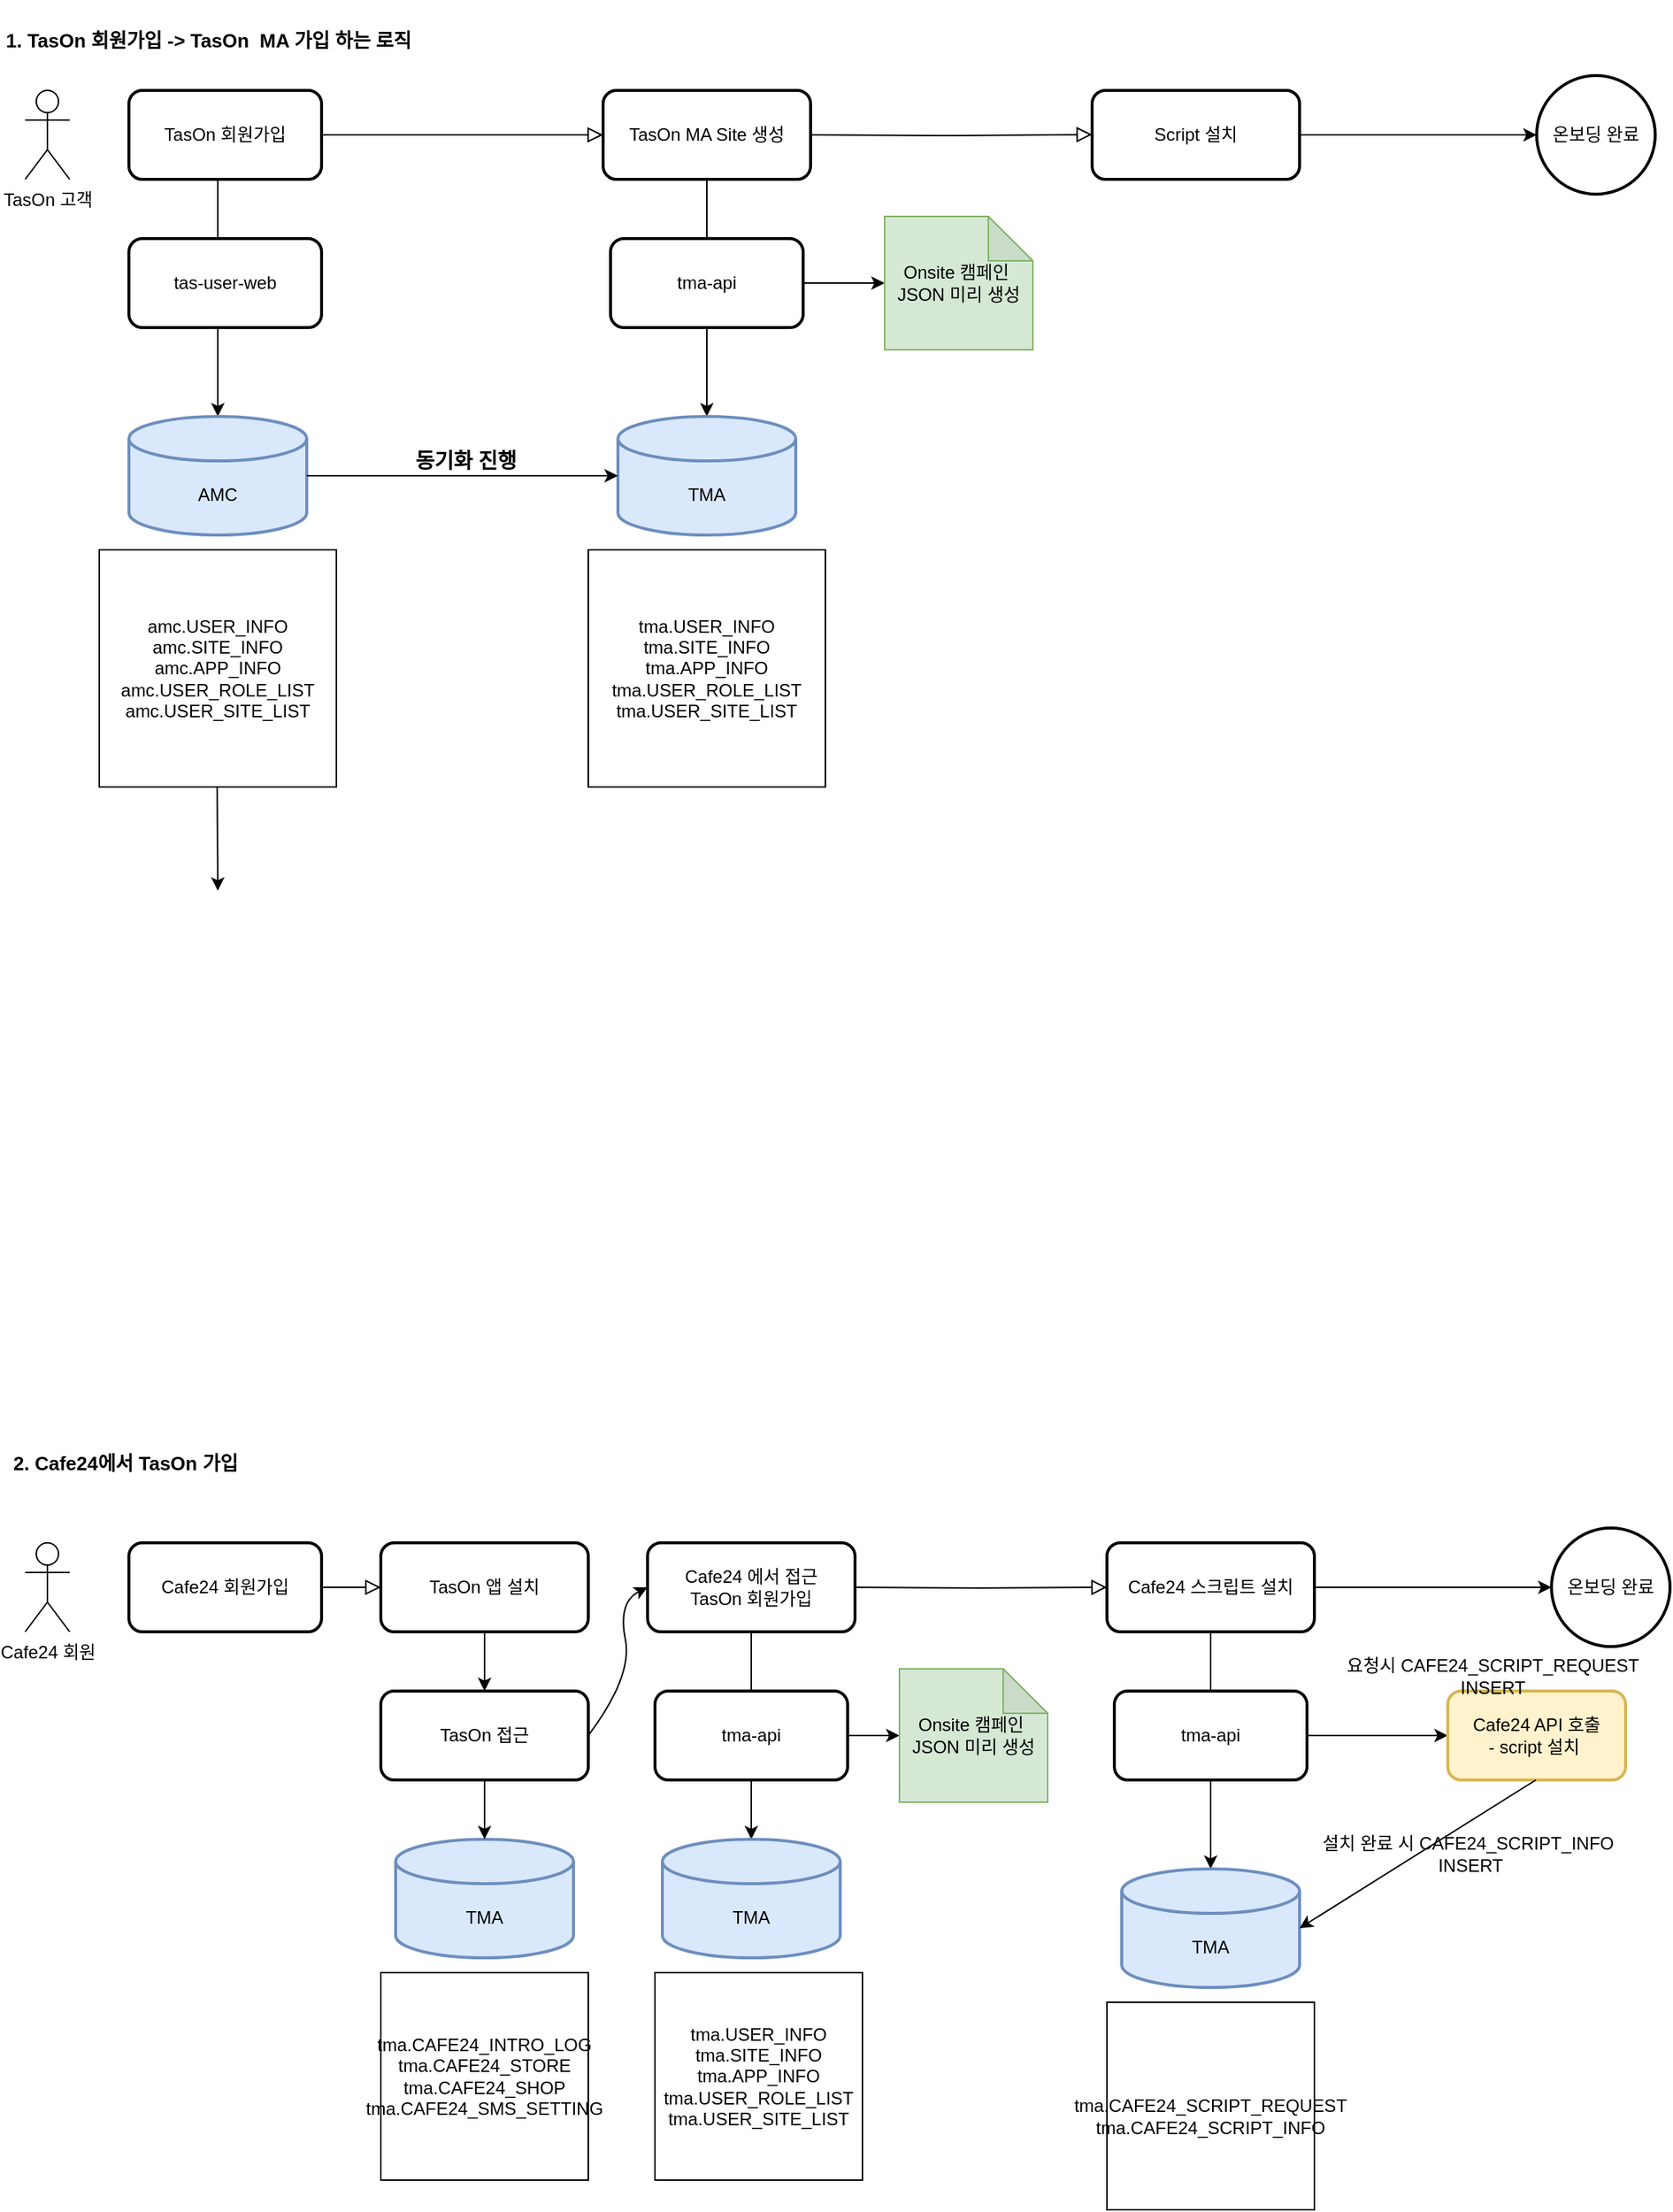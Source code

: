<mxfile version="21.7.5" type="github">
  <diagram name="페이지-1" id="8XCkK9Wqvl7NkWUmMLuJ">
    <mxGraphModel dx="1373" dy="740" grid="1" gridSize="10" guides="1" tooltips="1" connect="1" arrows="1" fold="1" page="1" pageScale="1" pageWidth="1169" pageHeight="1654" math="0" shadow="0">
      <root>
        <mxCell id="0" />
        <mxCell id="1" parent="0" />
        <mxCell id="aHB1TRmOb6sOubxurkW1-2" value="TasOn 고객" style="shape=umlActor;verticalLabelPosition=bottom;verticalAlign=top;html=1;labelBackgroundColor=none;" vertex="1" parent="1">
          <mxGeometry x="40" y="60" width="30" height="60" as="geometry" />
        </mxCell>
        <mxCell id="aHB1TRmOb6sOubxurkW1-3" value="" style="rounded=0;html=1;jettySize=auto;orthogonalLoop=1;fontSize=11;endArrow=block;endFill=0;endSize=8;strokeWidth=1;shadow=0;labelBackgroundColor=none;edgeStyle=orthogonalEdgeStyle;fontColor=default;entryX=0;entryY=0.5;entryDx=0;entryDy=0;exitX=1;exitY=0.5;exitDx=0;exitDy=0;" edge="1" parent="1" source="aHB1TRmOb6sOubxurkW1-4" target="aHB1TRmOb6sOubxurkW1-5">
          <mxGeometry relative="1" as="geometry">
            <mxPoint x="430" y="100" as="targetPoint" />
            <mxPoint x="310" y="100" as="sourcePoint" />
          </mxGeometry>
        </mxCell>
        <mxCell id="aHB1TRmOb6sOubxurkW1-4" value="TasOn 회원가입" style="rounded=1;whiteSpace=wrap;html=1;fontSize=12;glass=0;strokeWidth=2;shadow=0;labelBackgroundColor=none;" vertex="1" parent="1">
          <mxGeometry x="110" y="60" width="130" height="60" as="geometry" />
        </mxCell>
        <mxCell id="aHB1TRmOb6sOubxurkW1-5" value="TasOn MA Site 생성" style="rounded=1;whiteSpace=wrap;html=1;fontSize=12;glass=0;strokeWidth=2;shadow=0;labelBackgroundColor=none;" vertex="1" parent="1">
          <mxGeometry x="430" y="60" width="140" height="60" as="geometry" />
        </mxCell>
        <mxCell id="aHB1TRmOb6sOubxurkW1-6" value="" style="endArrow=classic;html=1;rounded=0;labelBackgroundColor=none;fontColor=default;" edge="1" parent="1" target="aHB1TRmOb6sOubxurkW1-7">
          <mxGeometry width="50" height="50" relative="1" as="geometry">
            <mxPoint x="170" y="120" as="sourcePoint" />
            <mxPoint x="170" y="220" as="targetPoint" />
          </mxGeometry>
        </mxCell>
        <mxCell id="aHB1TRmOb6sOubxurkW1-7" value="AMC" style="shape=cylinder3;whiteSpace=wrap;html=1;boundedLbl=1;backgroundOutline=1;size=15;strokeWidth=2;labelBackgroundColor=none;fillColor=#dae8fc;strokeColor=#6c8ebf;" vertex="1" parent="1">
          <mxGeometry x="110" y="280" width="120" height="80" as="geometry" />
        </mxCell>
        <mxCell id="aHB1TRmOb6sOubxurkW1-8" value="" style="endArrow=classic;html=1;rounded=0;labelBackgroundColor=none;fontColor=default;" edge="1" parent="1" target="aHB1TRmOb6sOubxurkW1-9">
          <mxGeometry width="50" height="50" relative="1" as="geometry">
            <mxPoint x="500" y="120" as="sourcePoint" />
            <mxPoint x="500" y="220" as="targetPoint" />
          </mxGeometry>
        </mxCell>
        <mxCell id="aHB1TRmOb6sOubxurkW1-9" value="TMA" style="shape=cylinder3;whiteSpace=wrap;html=1;boundedLbl=1;backgroundOutline=1;size=15;strokeWidth=2;labelBackgroundColor=none;fillColor=#dae8fc;strokeColor=#6c8ebf;" vertex="1" parent="1">
          <mxGeometry x="440" y="280" width="120" height="80" as="geometry" />
        </mxCell>
        <mxCell id="aHB1TRmOb6sOubxurkW1-10" value="tma-api" style="rounded=1;whiteSpace=wrap;html=1;strokeWidth=2;labelBackgroundColor=none;" vertex="1" parent="1">
          <mxGeometry x="435" y="160" width="130" height="60" as="geometry" />
        </mxCell>
        <mxCell id="aHB1TRmOb6sOubxurkW1-17" value="" style="endArrow=classic;html=1;rounded=0;entryX=0;entryY=0.5;entryDx=0;entryDy=0;entryPerimeter=0;exitX=1;exitY=0.5;exitDx=0;exitDy=0;exitPerimeter=0;labelBackgroundColor=none;fontColor=default;" edge="1" parent="1">
          <mxGeometry width="50" height="50" relative="1" as="geometry">
            <mxPoint x="230" y="320" as="sourcePoint" />
            <mxPoint x="440" y="320" as="targetPoint" />
          </mxGeometry>
        </mxCell>
        <mxCell id="aHB1TRmOb6sOubxurkW1-29" value="동기화 진행" style="edgeLabel;html=1;align=center;verticalAlign=middle;resizable=0;points=[];fontSize=14;fontStyle=1;labelBackgroundColor=none;" vertex="1" connectable="0" parent="aHB1TRmOb6sOubxurkW1-17">
          <mxGeometry x="0.014" y="-4" relative="1" as="geometry">
            <mxPoint y="-14" as="offset" />
          </mxGeometry>
        </mxCell>
        <mxCell id="aHB1TRmOb6sOubxurkW1-19" value="tma.USER_INFO&#xa;tma.SITE_INFO&#xa;tma.APP_INFO&#xa;tma.USER_ROLE_LIST&#xa;tma.USER_SITE_LIST" style="whiteSpace=wrap;html=1;aspect=fixed;labelBackgroundColor=none;" vertex="1" parent="1">
          <mxGeometry x="420" y="370" width="160" height="160" as="geometry" />
        </mxCell>
        <mxCell id="aHB1TRmOb6sOubxurkW1-20" value="&lt;div&gt;amc.USER_INFO&lt;/div&gt;&lt;div&gt;amc.SITE_INFO&lt;/div&gt;&lt;div&gt;amc.APP_INFO&lt;/div&gt;&lt;div&gt;amc.USER_ROLE_LIST&lt;/div&gt;&lt;div&gt;amc.USER_SITE_LIST&lt;/div&gt;" style="whiteSpace=wrap;html=1;aspect=fixed;labelBackgroundColor=none;" vertex="1" parent="1">
          <mxGeometry x="90" y="370" width="160" height="160" as="geometry" />
        </mxCell>
        <mxCell id="aHB1TRmOb6sOubxurkW1-22" value="" style="endArrow=classic;html=1;rounded=0;labelBackgroundColor=none;fontColor=default;" edge="1" parent="1">
          <mxGeometry width="50" height="50" relative="1" as="geometry">
            <mxPoint x="169.57" y="530" as="sourcePoint" />
            <mxPoint x="170" y="600" as="targetPoint" />
          </mxGeometry>
        </mxCell>
        <mxCell id="aHB1TRmOb6sOubxurkW1-24" value="" style="endArrow=classic;html=1;rounded=0;entryX=0;entryY=0.5;entryDx=0;entryDy=0;entryPerimeter=0;labelBackgroundColor=none;fontColor=default;exitX=1;exitY=0.5;exitDx=0;exitDy=0;" edge="1" parent="1" source="aHB1TRmOb6sOubxurkW1-10" target="aHB1TRmOb6sOubxurkW1-26">
          <mxGeometry width="50" height="50" relative="1" as="geometry">
            <mxPoint x="570" y="190" as="sourcePoint" />
            <mxPoint x="615" y="310" as="targetPoint" />
          </mxGeometry>
        </mxCell>
        <mxCell id="aHB1TRmOb6sOubxurkW1-26" value="Onsite 캠페인&amp;nbsp;&lt;br&gt;JSON 미리 생성" style="shape=note;whiteSpace=wrap;html=1;backgroundOutline=1;darkOpacity=0.05;labelBackgroundColor=none;fillColor=#d5e8d4;strokeColor=#82b366;" vertex="1" parent="1">
          <mxGeometry x="620" y="145" width="100" height="90" as="geometry" />
        </mxCell>
        <mxCell id="aHB1TRmOb6sOubxurkW1-27" value="&lt;h2&gt;&lt;font style=&quot;font-size: 13px;&quot;&gt;1. TasOn 회원가입 -&amp;gt; TasOn&amp;nbsp; MA 가입 하는 로직&lt;/font&gt;&lt;/h2&gt;" style="text;strokeColor=none;align=left;fillColor=none;html=1;verticalAlign=middle;whiteSpace=wrap;rounded=0;labelBackgroundColor=none;" vertex="1" parent="1">
          <mxGeometry x="25" y="10" width="290" height="30" as="geometry" />
        </mxCell>
        <mxCell id="aHB1TRmOb6sOubxurkW1-28" value="tas-user-web" style="rounded=1;whiteSpace=wrap;html=1;strokeWidth=2;labelBackgroundColor=none;" vertex="1" parent="1">
          <mxGeometry x="110" y="160" width="130" height="60" as="geometry" />
        </mxCell>
        <mxCell id="aHB1TRmOb6sOubxurkW1-30" value="&lt;h2&gt;&lt;span style=&quot;font-size: 13px;&quot;&gt;2. Cafe24에서 TasOn 가입&amp;nbsp;&lt;/span&gt;&lt;/h2&gt;" style="text;strokeColor=none;align=left;fillColor=none;html=1;verticalAlign=middle;whiteSpace=wrap;rounded=0;labelBackgroundColor=none;" vertex="1" parent="1">
          <mxGeometry x="30" y="970" width="290" height="30" as="geometry" />
        </mxCell>
        <mxCell id="aHB1TRmOb6sOubxurkW1-32" value="Cafe24 회원" style="shape=umlActor;verticalLabelPosition=bottom;verticalAlign=top;html=1;labelBackgroundColor=none;" vertex="1" parent="1">
          <mxGeometry x="40" y="1040" width="30" height="60" as="geometry" />
        </mxCell>
        <mxCell id="aHB1TRmOb6sOubxurkW1-33" value="" style="rounded=0;html=1;jettySize=auto;orthogonalLoop=1;fontSize=11;endArrow=block;endFill=0;endSize=8;strokeWidth=1;shadow=0;labelBackgroundColor=none;edgeStyle=orthogonalEdgeStyle;fontColor=default;entryX=0;entryY=0.5;entryDx=0;entryDy=0;exitX=1;exitY=0.5;exitDx=0;exitDy=0;" edge="1" parent="1" source="aHB1TRmOb6sOubxurkW1-34" target="aHB1TRmOb6sOubxurkW1-35">
          <mxGeometry relative="1" as="geometry">
            <mxPoint x="420" y="1080" as="targetPoint" />
            <mxPoint x="250" y="1070" as="sourcePoint" />
            <Array as="points" />
          </mxGeometry>
        </mxCell>
        <mxCell id="aHB1TRmOb6sOubxurkW1-34" value="Cafe24 회원가입" style="rounded=1;whiteSpace=wrap;html=1;fontSize=12;glass=0;strokeWidth=2;shadow=0;labelBackgroundColor=none;" vertex="1" parent="1">
          <mxGeometry x="110" y="1040" width="130" height="60" as="geometry" />
        </mxCell>
        <mxCell id="aHB1TRmOb6sOubxurkW1-92" value="" style="edgeStyle=orthogonalEdgeStyle;rounded=0;orthogonalLoop=1;jettySize=auto;html=1;" edge="1" parent="1" source="aHB1TRmOb6sOubxurkW1-35" target="aHB1TRmOb6sOubxurkW1-88">
          <mxGeometry relative="1" as="geometry" />
        </mxCell>
        <mxCell id="aHB1TRmOb6sOubxurkW1-35" value="TasOn 앱 설치" style="rounded=1;whiteSpace=wrap;html=1;fontSize=12;glass=0;strokeWidth=2;shadow=0;labelBackgroundColor=none;" vertex="1" parent="1">
          <mxGeometry x="280" y="1040" width="140" height="60" as="geometry" />
        </mxCell>
        <mxCell id="aHB1TRmOb6sOubxurkW1-39" value="Cafe24 에서 접근 &lt;br&gt;TasOn 회원가입" style="rounded=1;whiteSpace=wrap;html=1;fontSize=12;glass=0;strokeWidth=2;shadow=0;labelBackgroundColor=none;" vertex="1" parent="1">
          <mxGeometry x="460" y="1040" width="140" height="60" as="geometry" />
        </mxCell>
        <mxCell id="aHB1TRmOb6sOubxurkW1-40" value="" style="endArrow=classic;html=1;rounded=0;labelBackgroundColor=none;fontColor=default;" edge="1" parent="1" target="aHB1TRmOb6sOubxurkW1-41">
          <mxGeometry width="50" height="50" relative="1" as="geometry">
            <mxPoint x="530" y="1100" as="sourcePoint" />
            <mxPoint x="530" y="1200" as="targetPoint" />
          </mxGeometry>
        </mxCell>
        <mxCell id="aHB1TRmOb6sOubxurkW1-41" value="TMA" style="shape=cylinder3;whiteSpace=wrap;html=1;boundedLbl=1;backgroundOutline=1;size=15;strokeWidth=2;labelBackgroundColor=none;fillColor=#dae8fc;strokeColor=#6c8ebf;" vertex="1" parent="1">
          <mxGeometry x="470" y="1240" width="120" height="80" as="geometry" />
        </mxCell>
        <mxCell id="aHB1TRmOb6sOubxurkW1-42" value="tma-api" style="rounded=1;whiteSpace=wrap;html=1;strokeWidth=2;labelBackgroundColor=none;" vertex="1" parent="1">
          <mxGeometry x="465" y="1140" width="130" height="60" as="geometry" />
        </mxCell>
        <mxCell id="aHB1TRmOb6sOubxurkW1-43" value="tma.USER_INFO&#xa;tma.SITE_INFO&#xa;tma.APP_INFO&#xa;tma.USER_ROLE_LIST&#xa;tma.USER_SITE_LIST" style="whiteSpace=wrap;html=1;aspect=fixed;labelBackgroundColor=none;" vertex="1" parent="1">
          <mxGeometry x="465" y="1330" width="140" height="140" as="geometry" />
        </mxCell>
        <mxCell id="aHB1TRmOb6sOubxurkW1-44" value="" style="endArrow=classic;html=1;rounded=0;entryX=0;entryY=0.5;entryDx=0;entryDy=0;entryPerimeter=0;exitX=1;exitY=0.5;exitDx=0;exitDy=0;labelBackgroundColor=none;fontColor=default;" edge="1" parent="1" source="aHB1TRmOb6sOubxurkW1-42" target="aHB1TRmOb6sOubxurkW1-45">
          <mxGeometry width="50" height="50" relative="1" as="geometry">
            <mxPoint x="590" y="1215" as="sourcePoint" />
            <mxPoint x="690" y="1290" as="targetPoint" />
          </mxGeometry>
        </mxCell>
        <mxCell id="aHB1TRmOb6sOubxurkW1-45" value="Onsite 캠페인&amp;nbsp;&lt;br&gt;JSON 미리 생성" style="shape=note;whiteSpace=wrap;html=1;backgroundOutline=1;darkOpacity=0.05;labelBackgroundColor=none;fillColor=#d5e8d4;strokeColor=#82b366;" vertex="1" parent="1">
          <mxGeometry x="630" y="1125" width="100" height="90" as="geometry" />
        </mxCell>
        <mxCell id="aHB1TRmOb6sOubxurkW1-46" value="" style="rounded=0;html=1;jettySize=auto;orthogonalLoop=1;fontSize=11;endArrow=block;endFill=0;endSize=8;strokeWidth=1;shadow=0;labelBackgroundColor=none;edgeStyle=orthogonalEdgeStyle;fontColor=default;entryX=0;entryY=0.5;entryDx=0;entryDy=0;" edge="1" parent="1" target="aHB1TRmOb6sOubxurkW1-47">
          <mxGeometry relative="1" as="geometry">
            <mxPoint x="980" y="1080" as="targetPoint" />
            <mxPoint x="600" y="1070" as="sourcePoint" />
          </mxGeometry>
        </mxCell>
        <mxCell id="aHB1TRmOb6sOubxurkW1-80" value="" style="edgeStyle=orthogonalEdgeStyle;rounded=0;orthogonalLoop=1;jettySize=auto;html=1;" edge="1" parent="1" source="aHB1TRmOb6sOubxurkW1-47" target="aHB1TRmOb6sOubxurkW1-79">
          <mxGeometry relative="1" as="geometry">
            <Array as="points">
              <mxPoint x="960" y="1070" />
              <mxPoint x="960" y="1070" />
            </Array>
          </mxGeometry>
        </mxCell>
        <mxCell id="aHB1TRmOb6sOubxurkW1-47" value="Cafe24 스크립트 설치" style="rounded=1;whiteSpace=wrap;html=1;fontSize=12;glass=0;strokeWidth=2;shadow=0;labelBackgroundColor=none;" vertex="1" parent="1">
          <mxGeometry x="770" y="1040" width="140" height="60" as="geometry" />
        </mxCell>
        <mxCell id="aHB1TRmOb6sOubxurkW1-48" value="Script 설치" style="rounded=1;whiteSpace=wrap;html=1;fontSize=12;glass=0;strokeWidth=2;shadow=0;labelBackgroundColor=none;" vertex="1" parent="1">
          <mxGeometry x="760" y="60" width="140" height="60" as="geometry" />
        </mxCell>
        <mxCell id="aHB1TRmOb6sOubxurkW1-49" value="" style="rounded=0;html=1;jettySize=auto;orthogonalLoop=1;fontSize=11;endArrow=block;endFill=0;endSize=8;strokeWidth=1;shadow=0;labelBackgroundColor=none;edgeStyle=orthogonalEdgeStyle;fontColor=default;entryX=0;entryY=0.5;entryDx=0;entryDy=0;" edge="1" parent="1">
          <mxGeometry relative="1" as="geometry">
            <mxPoint x="760" y="89.79" as="targetPoint" />
            <mxPoint x="570" y="90" as="sourcePoint" />
          </mxGeometry>
        </mxCell>
        <mxCell id="aHB1TRmOb6sOubxurkW1-50" value="" style="endArrow=classic;html=1;rounded=0;labelBackgroundColor=none;fontColor=default;" edge="1" parent="1" target="aHB1TRmOb6sOubxurkW1-51">
          <mxGeometry width="50" height="50" relative="1" as="geometry">
            <mxPoint x="840" y="1100" as="sourcePoint" />
            <mxPoint x="840" y="1200" as="targetPoint" />
          </mxGeometry>
        </mxCell>
        <mxCell id="aHB1TRmOb6sOubxurkW1-51" value="TMA" style="shape=cylinder3;whiteSpace=wrap;html=1;boundedLbl=1;backgroundOutline=1;size=15;strokeWidth=2;labelBackgroundColor=none;fillColor=#dae8fc;strokeColor=#6c8ebf;" vertex="1" parent="1">
          <mxGeometry x="780" y="1260" width="120" height="80" as="geometry" />
        </mxCell>
        <mxCell id="aHB1TRmOb6sOubxurkW1-52" value="tma-api" style="rounded=1;whiteSpace=wrap;html=1;strokeWidth=2;labelBackgroundColor=none;" vertex="1" parent="1">
          <mxGeometry x="775" y="1140" width="130" height="60" as="geometry" />
        </mxCell>
        <mxCell id="aHB1TRmOb6sOubxurkW1-57" value="" style="endArrow=classic;html=1;rounded=0;entryX=0;entryY=0.5;entryDx=0;entryDy=0;exitX=1;exitY=0.5;exitDx=0;exitDy=0;" edge="1" parent="1" source="aHB1TRmOb6sOubxurkW1-52" target="aHB1TRmOb6sOubxurkW1-64">
          <mxGeometry width="50" height="50" relative="1" as="geometry">
            <mxPoint x="670" y="1320" as="sourcePoint" />
            <mxPoint x="970" y="1170" as="targetPoint" />
          </mxGeometry>
        </mxCell>
        <mxCell id="aHB1TRmOb6sOubxurkW1-64" value="Cafe24 API 호출&lt;br&gt;- script 설치&amp;nbsp;" style="rounded=1;whiteSpace=wrap;html=1;strokeWidth=2;fillColor=#fff2cc;strokeColor=#d6b656;" vertex="1" parent="1">
          <mxGeometry x="1000" y="1140" width="120" height="60" as="geometry" />
        </mxCell>
        <mxCell id="aHB1TRmOb6sOubxurkW1-69" value="" style="endArrow=classic;html=1;rounded=0;labelBackgroundColor=none;fontColor=default;entryX=0.5;entryY=0;entryDx=0;entryDy=0;entryPerimeter=0;" edge="1" parent="1">
          <mxGeometry width="50" height="50" relative="1" as="geometry">
            <mxPoint x="1059.47" y="1200" as="sourcePoint" />
            <mxPoint x="900" y="1300" as="targetPoint" />
          </mxGeometry>
        </mxCell>
        <mxCell id="aHB1TRmOb6sOubxurkW1-75" value="&lt;br&gt;&lt;div style=&quot;border-color: var(--border-color); text-align: left;&quot;&gt;tma.CAFE24_SCRIPT_REQUEST&lt;/div&gt;&lt;span style=&quot;border-color: var(--border-color);&quot;&gt;tma.CAFE24_SCRIPT_INFO&lt;/span&gt;" style="whiteSpace=wrap;html=1;aspect=fixed;labelBackgroundColor=none;" vertex="1" parent="1">
          <mxGeometry x="770" y="1350" width="140" height="140" as="geometry" />
        </mxCell>
        <mxCell id="aHB1TRmOb6sOubxurkW1-77" value="요청시 CAFE24_SCRIPT_REQUEST&lt;br&gt;INSERT" style="text;html=1;align=center;verticalAlign=middle;resizable=0;points=[];autosize=1;strokeColor=none;fillColor=none;" vertex="1" parent="1">
          <mxGeometry x="920" y="1110" width="220" height="40" as="geometry" />
        </mxCell>
        <mxCell id="aHB1TRmOb6sOubxurkW1-78" value="설치 완료 시 CAFE24_SCRIPT_INFO&amp;nbsp;&lt;br&gt;INSERT" style="text;html=1;align=center;verticalAlign=middle;resizable=0;points=[];autosize=1;strokeColor=none;fillColor=none;" vertex="1" parent="1">
          <mxGeometry x="900" y="1230" width="230" height="40" as="geometry" />
        </mxCell>
        <mxCell id="aHB1TRmOb6sOubxurkW1-79" value="온보딩 완료" style="ellipse;whiteSpace=wrap;html=1;rounded=1;glass=0;strokeWidth=2;shadow=0;labelBackgroundColor=none;" vertex="1" parent="1">
          <mxGeometry x="1070" y="1030" width="80" height="80" as="geometry" />
        </mxCell>
        <mxCell id="aHB1TRmOb6sOubxurkW1-82" value="" style="edgeStyle=orthogonalEdgeStyle;rounded=0;orthogonalLoop=1;jettySize=auto;html=1;exitX=1;exitY=0.5;exitDx=0;exitDy=0;" edge="1" parent="1" target="aHB1TRmOb6sOubxurkW1-83" source="aHB1TRmOb6sOubxurkW1-48">
          <mxGeometry relative="1" as="geometry">
            <mxPoint x="920" y="90" as="sourcePoint" />
          </mxGeometry>
        </mxCell>
        <mxCell id="aHB1TRmOb6sOubxurkW1-83" value="온보딩 완료" style="ellipse;whiteSpace=wrap;html=1;rounded=1;glass=0;strokeWidth=2;shadow=0;labelBackgroundColor=none;" vertex="1" parent="1">
          <mxGeometry x="1060" y="50" width="80" height="80" as="geometry" />
        </mxCell>
        <mxCell id="aHB1TRmOb6sOubxurkW1-86" value="TMA" style="shape=cylinder3;whiteSpace=wrap;html=1;boundedLbl=1;backgroundOutline=1;size=15;strokeWidth=2;labelBackgroundColor=none;fillColor=#dae8fc;strokeColor=#6c8ebf;" vertex="1" parent="1">
          <mxGeometry x="290" y="1240" width="120" height="80" as="geometry" />
        </mxCell>
        <mxCell id="aHB1TRmOb6sOubxurkW1-87" value="tma.CAFE24_INTRO_LOG&lt;br&gt;tma.CAFE24_STORE&lt;br&gt;tma.CAFE24_SHOP&lt;br&gt;tma.CAFE24_SMS_SETTING" style="whiteSpace=wrap;html=1;aspect=fixed;labelBackgroundColor=none;" vertex="1" parent="1">
          <mxGeometry x="280" y="1330" width="140" height="140" as="geometry" />
        </mxCell>
        <mxCell id="aHB1TRmOb6sOubxurkW1-96" value="" style="edgeStyle=orthogonalEdgeStyle;rounded=0;orthogonalLoop=1;jettySize=auto;html=1;" edge="1" parent="1" source="aHB1TRmOb6sOubxurkW1-88" target="aHB1TRmOb6sOubxurkW1-86">
          <mxGeometry relative="1" as="geometry" />
        </mxCell>
        <mxCell id="aHB1TRmOb6sOubxurkW1-88" value="TasOn 접근" style="rounded=1;whiteSpace=wrap;html=1;fontSize=12;glass=0;strokeWidth=2;shadow=0;labelBackgroundColor=none;" vertex="1" parent="1">
          <mxGeometry x="280" y="1140" width="140" height="60" as="geometry" />
        </mxCell>
        <mxCell id="aHB1TRmOb6sOubxurkW1-94" value="" style="curved=1;endArrow=classic;html=1;rounded=0;exitX=1;exitY=0.5;exitDx=0;exitDy=0;entryX=0;entryY=0.5;entryDx=0;entryDy=0;" edge="1" parent="1" source="aHB1TRmOb6sOubxurkW1-88" target="aHB1TRmOb6sOubxurkW1-39">
          <mxGeometry width="50" height="50" relative="1" as="geometry">
            <mxPoint x="440" y="1130" as="sourcePoint" />
            <mxPoint x="450" y="1070" as="targetPoint" />
            <Array as="points">
              <mxPoint x="450" y="1130" />
              <mxPoint x="440" y="1080" />
            </Array>
          </mxGeometry>
        </mxCell>
      </root>
    </mxGraphModel>
  </diagram>
</mxfile>
